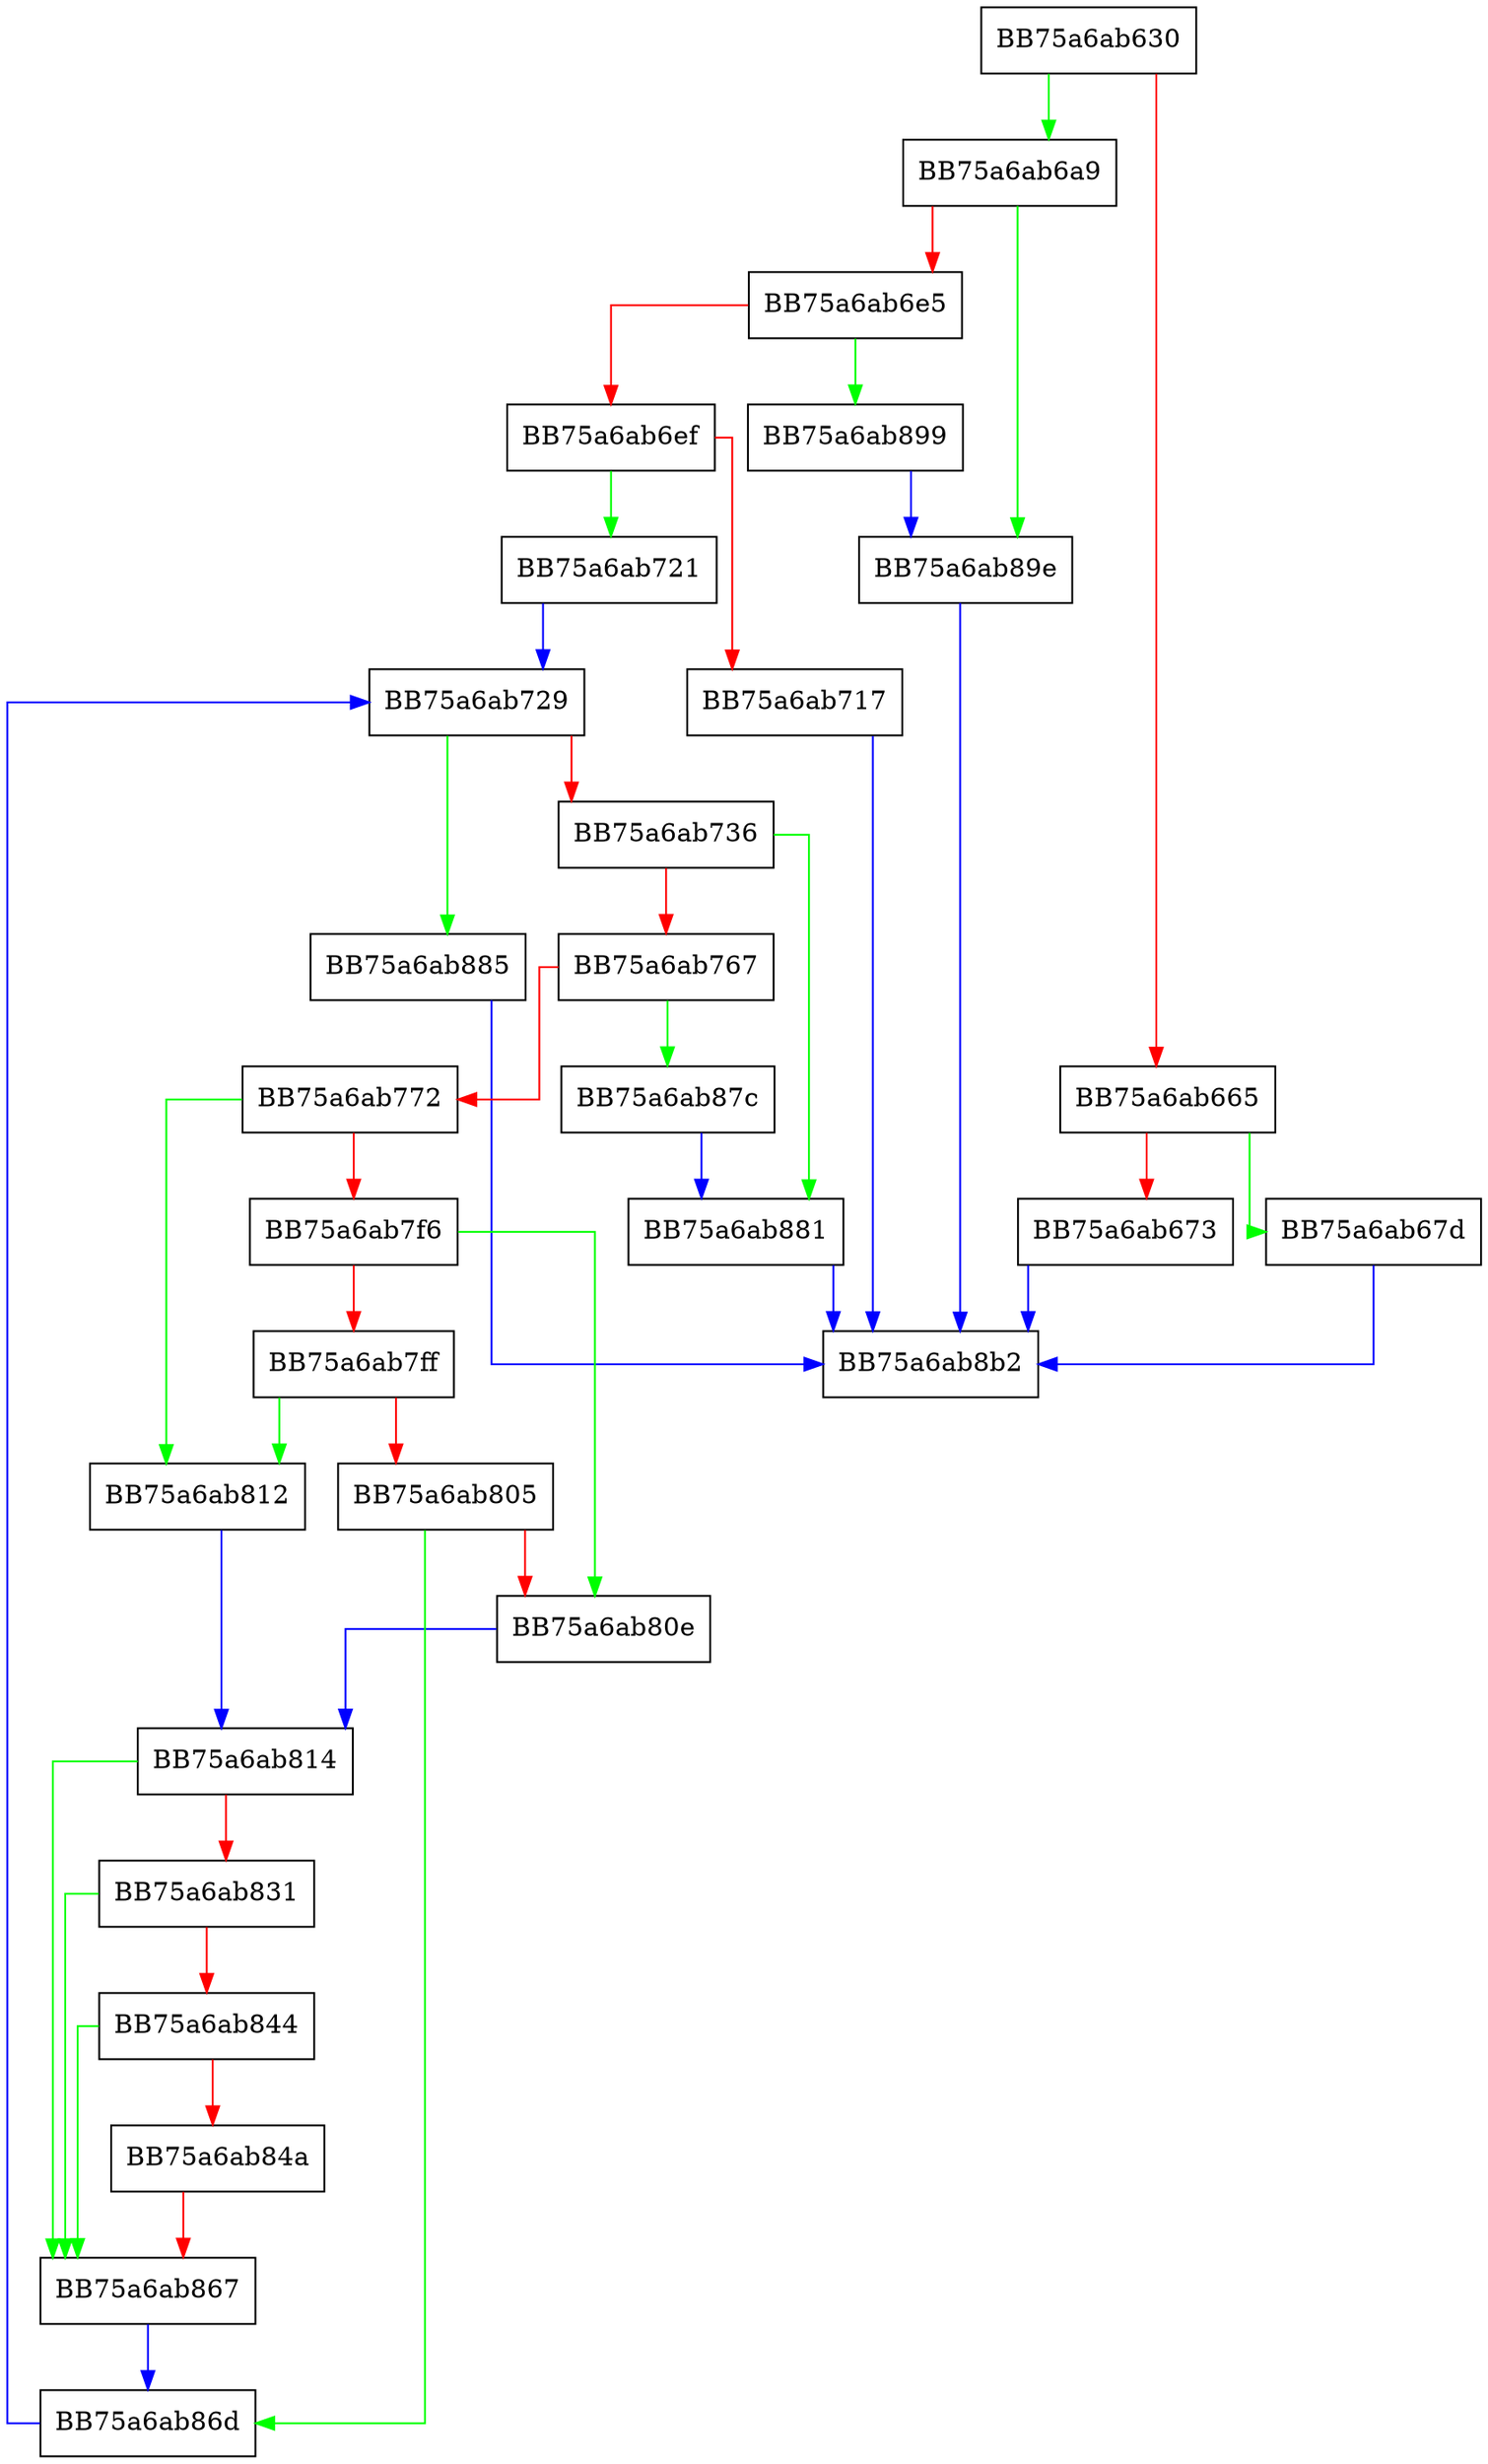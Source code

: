 digraph Validate {
  node [shape="box"];
  graph [splines=ortho];
  BB75a6ab630 -> BB75a6ab6a9 [color="green"];
  BB75a6ab630 -> BB75a6ab665 [color="red"];
  BB75a6ab665 -> BB75a6ab67d [color="green"];
  BB75a6ab665 -> BB75a6ab673 [color="red"];
  BB75a6ab673 -> BB75a6ab8b2 [color="blue"];
  BB75a6ab67d -> BB75a6ab8b2 [color="blue"];
  BB75a6ab6a9 -> BB75a6ab89e [color="green"];
  BB75a6ab6a9 -> BB75a6ab6e5 [color="red"];
  BB75a6ab6e5 -> BB75a6ab899 [color="green"];
  BB75a6ab6e5 -> BB75a6ab6ef [color="red"];
  BB75a6ab6ef -> BB75a6ab721 [color="green"];
  BB75a6ab6ef -> BB75a6ab717 [color="red"];
  BB75a6ab717 -> BB75a6ab8b2 [color="blue"];
  BB75a6ab721 -> BB75a6ab729 [color="blue"];
  BB75a6ab729 -> BB75a6ab885 [color="green"];
  BB75a6ab729 -> BB75a6ab736 [color="red"];
  BB75a6ab736 -> BB75a6ab881 [color="green"];
  BB75a6ab736 -> BB75a6ab767 [color="red"];
  BB75a6ab767 -> BB75a6ab87c [color="green"];
  BB75a6ab767 -> BB75a6ab772 [color="red"];
  BB75a6ab772 -> BB75a6ab812 [color="green"];
  BB75a6ab772 -> BB75a6ab7f6 [color="red"];
  BB75a6ab7f6 -> BB75a6ab80e [color="green"];
  BB75a6ab7f6 -> BB75a6ab7ff [color="red"];
  BB75a6ab7ff -> BB75a6ab812 [color="green"];
  BB75a6ab7ff -> BB75a6ab805 [color="red"];
  BB75a6ab805 -> BB75a6ab86d [color="green"];
  BB75a6ab805 -> BB75a6ab80e [color="red"];
  BB75a6ab80e -> BB75a6ab814 [color="blue"];
  BB75a6ab812 -> BB75a6ab814 [color="blue"];
  BB75a6ab814 -> BB75a6ab867 [color="green"];
  BB75a6ab814 -> BB75a6ab831 [color="red"];
  BB75a6ab831 -> BB75a6ab867 [color="green"];
  BB75a6ab831 -> BB75a6ab844 [color="red"];
  BB75a6ab844 -> BB75a6ab867 [color="green"];
  BB75a6ab844 -> BB75a6ab84a [color="red"];
  BB75a6ab84a -> BB75a6ab867 [color="red"];
  BB75a6ab867 -> BB75a6ab86d [color="blue"];
  BB75a6ab86d -> BB75a6ab729 [color="blue"];
  BB75a6ab87c -> BB75a6ab881 [color="blue"];
  BB75a6ab881 -> BB75a6ab8b2 [color="blue"];
  BB75a6ab885 -> BB75a6ab8b2 [color="blue"];
  BB75a6ab899 -> BB75a6ab89e [color="blue"];
  BB75a6ab89e -> BB75a6ab8b2 [color="blue"];
}